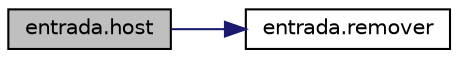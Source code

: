 digraph "entrada.host"
{
 // LATEX_PDF_SIZE
  edge [fontname="Helvetica",fontsize="10",labelfontname="Helvetica",labelfontsize="10"];
  node [fontname="Helvetica",fontsize="10",shape=record];
  rankdir="LR";
  Node1 [label="entrada.host",height=0.2,width=0.4,color="black", fillcolor="grey75", style="filled", fontcolor="black",tooltip="Function host."];
  Node1 -> Node2 [color="midnightblue",fontsize="10",style="solid",fontname="Helvetica"];
  Node2 [label="entrada.remover",height=0.2,width=0.4,color="black", fillcolor="white", style="filled",URL="$namespaceentrada.html#aa3e2ea428f8bbd5facb9e59713b64552",tooltip="Function remover."];
}
